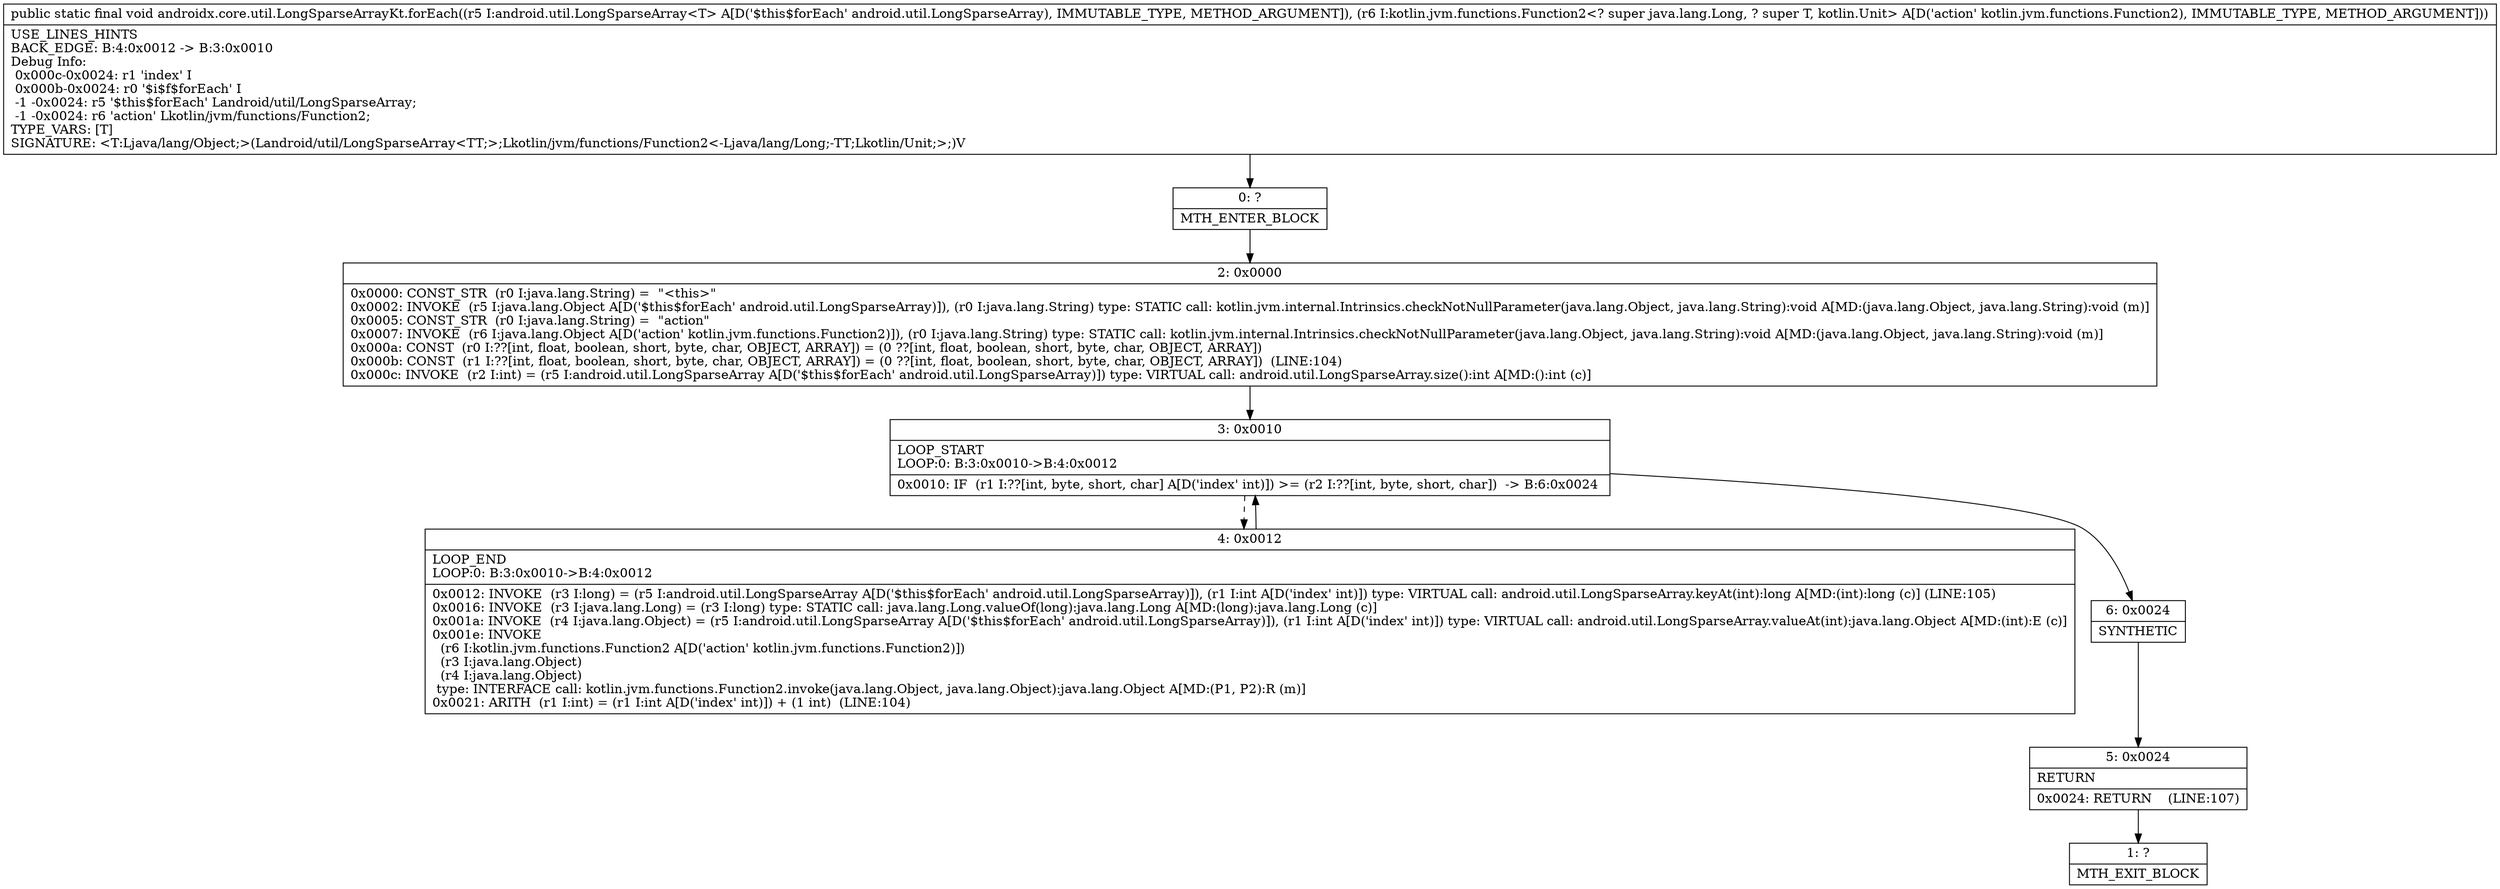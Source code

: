 digraph "CFG forandroidx.core.util.LongSparseArrayKt.forEach(Landroid\/util\/LongSparseArray;Lkotlin\/jvm\/functions\/Function2;)V" {
Node_0 [shape=record,label="{0\:\ ?|MTH_ENTER_BLOCK\l}"];
Node_2 [shape=record,label="{2\:\ 0x0000|0x0000: CONST_STR  (r0 I:java.lang.String) =  \"\<this\>\" \l0x0002: INVOKE  (r5 I:java.lang.Object A[D('$this$forEach' android.util.LongSparseArray)]), (r0 I:java.lang.String) type: STATIC call: kotlin.jvm.internal.Intrinsics.checkNotNullParameter(java.lang.Object, java.lang.String):void A[MD:(java.lang.Object, java.lang.String):void (m)]\l0x0005: CONST_STR  (r0 I:java.lang.String) =  \"action\" \l0x0007: INVOKE  (r6 I:java.lang.Object A[D('action' kotlin.jvm.functions.Function2)]), (r0 I:java.lang.String) type: STATIC call: kotlin.jvm.internal.Intrinsics.checkNotNullParameter(java.lang.Object, java.lang.String):void A[MD:(java.lang.Object, java.lang.String):void (m)]\l0x000a: CONST  (r0 I:??[int, float, boolean, short, byte, char, OBJECT, ARRAY]) = (0 ??[int, float, boolean, short, byte, char, OBJECT, ARRAY]) \l0x000b: CONST  (r1 I:??[int, float, boolean, short, byte, char, OBJECT, ARRAY]) = (0 ??[int, float, boolean, short, byte, char, OBJECT, ARRAY])  (LINE:104)\l0x000c: INVOKE  (r2 I:int) = (r5 I:android.util.LongSparseArray A[D('$this$forEach' android.util.LongSparseArray)]) type: VIRTUAL call: android.util.LongSparseArray.size():int A[MD:():int (c)]\l}"];
Node_3 [shape=record,label="{3\:\ 0x0010|LOOP_START\lLOOP:0: B:3:0x0010\-\>B:4:0x0012\l|0x0010: IF  (r1 I:??[int, byte, short, char] A[D('index' int)]) \>= (r2 I:??[int, byte, short, char])  \-\> B:6:0x0024 \l}"];
Node_4 [shape=record,label="{4\:\ 0x0012|LOOP_END\lLOOP:0: B:3:0x0010\-\>B:4:0x0012\l|0x0012: INVOKE  (r3 I:long) = (r5 I:android.util.LongSparseArray A[D('$this$forEach' android.util.LongSparseArray)]), (r1 I:int A[D('index' int)]) type: VIRTUAL call: android.util.LongSparseArray.keyAt(int):long A[MD:(int):long (c)] (LINE:105)\l0x0016: INVOKE  (r3 I:java.lang.Long) = (r3 I:long) type: STATIC call: java.lang.Long.valueOf(long):java.lang.Long A[MD:(long):java.lang.Long (c)]\l0x001a: INVOKE  (r4 I:java.lang.Object) = (r5 I:android.util.LongSparseArray A[D('$this$forEach' android.util.LongSparseArray)]), (r1 I:int A[D('index' int)]) type: VIRTUAL call: android.util.LongSparseArray.valueAt(int):java.lang.Object A[MD:(int):E (c)]\l0x001e: INVOKE  \l  (r6 I:kotlin.jvm.functions.Function2 A[D('action' kotlin.jvm.functions.Function2)])\l  (r3 I:java.lang.Object)\l  (r4 I:java.lang.Object)\l type: INTERFACE call: kotlin.jvm.functions.Function2.invoke(java.lang.Object, java.lang.Object):java.lang.Object A[MD:(P1, P2):R (m)]\l0x0021: ARITH  (r1 I:int) = (r1 I:int A[D('index' int)]) + (1 int)  (LINE:104)\l}"];
Node_6 [shape=record,label="{6\:\ 0x0024|SYNTHETIC\l}"];
Node_5 [shape=record,label="{5\:\ 0x0024|RETURN\l|0x0024: RETURN    (LINE:107)\l}"];
Node_1 [shape=record,label="{1\:\ ?|MTH_EXIT_BLOCK\l}"];
MethodNode[shape=record,label="{public static final void androidx.core.util.LongSparseArrayKt.forEach((r5 I:android.util.LongSparseArray\<T\> A[D('$this$forEach' android.util.LongSparseArray), IMMUTABLE_TYPE, METHOD_ARGUMENT]), (r6 I:kotlin.jvm.functions.Function2\<? super java.lang.Long, ? super T, kotlin.Unit\> A[D('action' kotlin.jvm.functions.Function2), IMMUTABLE_TYPE, METHOD_ARGUMENT]))  | USE_LINES_HINTS\lBACK_EDGE: B:4:0x0012 \-\> B:3:0x0010\lDebug Info:\l  0x000c\-0x0024: r1 'index' I\l  0x000b\-0x0024: r0 '$i$f$forEach' I\l  \-1 \-0x0024: r5 '$this$forEach' Landroid\/util\/LongSparseArray;\l  \-1 \-0x0024: r6 'action' Lkotlin\/jvm\/functions\/Function2;\lTYPE_VARS: [T]\lSIGNATURE: \<T:Ljava\/lang\/Object;\>(Landroid\/util\/LongSparseArray\<TT;\>;Lkotlin\/jvm\/functions\/Function2\<\-Ljava\/lang\/Long;\-TT;Lkotlin\/Unit;\>;)V\l}"];
MethodNode -> Node_0;Node_0 -> Node_2;
Node_2 -> Node_3;
Node_3 -> Node_4[style=dashed];
Node_3 -> Node_6;
Node_4 -> Node_3;
Node_6 -> Node_5;
Node_5 -> Node_1;
}

